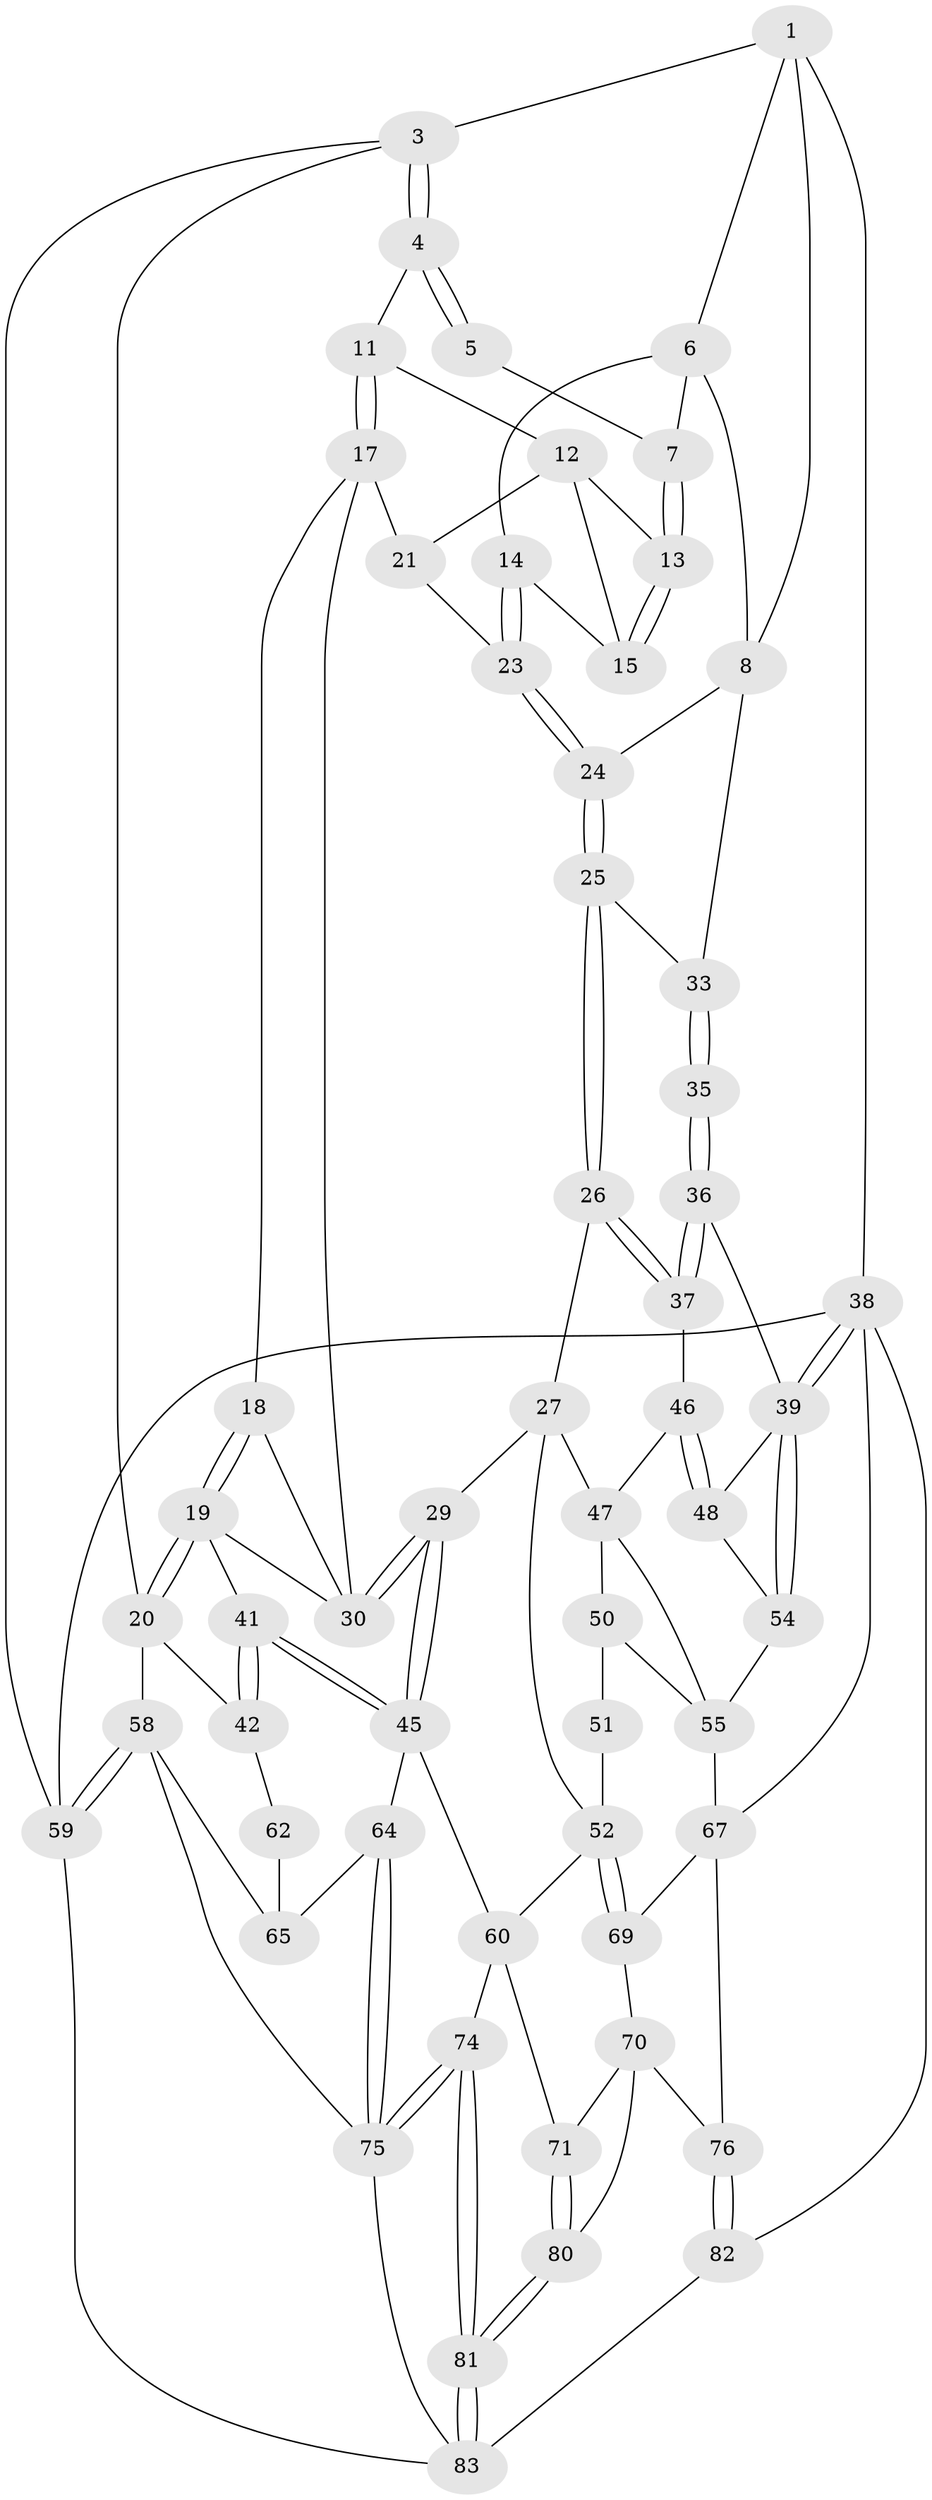 // Generated by graph-tools (version 1.1) at 2025/24/03/03/25 07:24:34]
// undirected, 58 vertices, 128 edges
graph export_dot {
graph [start="1"]
  node [color=gray90,style=filled];
  1 [pos="+0.7867660148337757+0",super="+2"];
  3 [pos="+0+0"];
  4 [pos="+0.07420944877513651+0"];
  5 [pos="+0.630721232769281+0"];
  6 [pos="+0.7206872687244928+0.08674926757527021",super="+10"];
  7 [pos="+0.5184746624118934+0.09992403400381931"];
  8 [pos="+1+0",super="+9"];
  11 [pos="+0.17655815018708973+0"];
  12 [pos="+0.3776265567409563+0.0791008678788908",super="+16"];
  13 [pos="+0.5160319123148827+0.1027386630822196"];
  14 [pos="+0.6214304265892848+0.20816315265996146"];
  15 [pos="+0.5430570405479931+0.1865672059816378"];
  17 [pos="+0.22596924750912611+0.2685676349790743",super="+22"];
  18 [pos="+0.0748229001171176+0.38925118754646626"];
  19 [pos="+0+0.4227774563228925",super="+32"];
  20 [pos="+0+0.4215610876172658",super="+44"];
  21 [pos="+0.4273370112802003+0.35437244281631813"];
  23 [pos="+0.6697344820416714+0.303955751729833"];
  24 [pos="+0.7851517542231036+0.3840890347176773"];
  25 [pos="+0.7852377270411711+0.38903837590472157"];
  26 [pos="+0.7833925385848236+0.39606475101085264"];
  27 [pos="+0.6819048020029862+0.5215117704048245",super="+28"];
  29 [pos="+0.43919596565931535+0.5346640547371173"];
  30 [pos="+0.41817470263867024+0.49181319275109636",super="+31"];
  33 [pos="+1+0.031050144406305945",super="+34"];
  35 [pos="+1+0.4648621259127502"];
  36 [pos="+1+0.5815582104292961"];
  37 [pos="+0.9700804498495235+0.5834331279483376"];
  38 [pos="+1+1",super="+66"];
  39 [pos="+1+1",super="+40"];
  41 [pos="+0.1853254329639498+0.6976989280876964"];
  42 [pos="+0.15925736473812308+0.7019466400823495",super="+43"];
  45 [pos="+0.2039009169587526+0.704620864797351",super="+61"];
  46 [pos="+0.9437889905870931+0.606663150628948"];
  47 [pos="+0.7993502011805104+0.6314324772818042",super="+49"];
  48 [pos="+0.9174244658125602+0.6794143457173832"];
  50 [pos="+0.7787933176875528+0.7216707926525847",super="+57"];
  51 [pos="+0.6314541775112411+0.74498226864747"];
  52 [pos="+0.5775032310148526+0.721221898921988",super="+53"];
  54 [pos="+0.8645380285249376+0.753209605580546"];
  55 [pos="+0.849496386788422+0.7503803663056401",super="+56"];
  58 [pos="+0+0.8154608031274871",super="+79"];
  59 [pos="+0+1"];
  60 [pos="+0.3650305538292474+0.8344558644364783",super="+72"];
  62 [pos="+0.05207024296235774+0.8302283247558885",super="+63"];
  64 [pos="+0.20417260773430163+0.8270440565472433"];
  65 [pos="+0.1268467325796862+0.8740827682486147",super="+68"];
  67 [pos="+0.78177484829258+1",super="+73"];
  69 [pos="+0.5688730627586843+0.7928467173731346"];
  70 [pos="+0.5454810443322866+0.8378431622432877",super="+77"];
  71 [pos="+0.42391297614917883+0.882657765703257"];
  74 [pos="+0.2999723974009013+1"];
  75 [pos="+0.24247317254408096+0.9540120853307219",super="+78"];
  76 [pos="+0.560165128697857+0.9547762565432175"];
  80 [pos="+0.4745561049439048+0.9595789530561648"];
  81 [pos="+0.34608471400207913+1"];
  82 [pos="+0.6961448229156706+1"];
  83 [pos="+0.3452136878331285+1",super="+84"];
  1 -- 6;
  1 -- 8;
  1 -- 3;
  1 -- 38;
  3 -- 4;
  3 -- 4;
  3 -- 20;
  3 -- 59;
  4 -- 5;
  4 -- 5;
  4 -- 11;
  5 -- 7;
  6 -- 7;
  6 -- 14;
  6 -- 8;
  7 -- 13;
  7 -- 13;
  8 -- 33;
  8 -- 24;
  11 -- 12;
  11 -- 17;
  11 -- 17;
  12 -- 13;
  12 -- 21;
  12 -- 15;
  13 -- 15;
  13 -- 15;
  14 -- 15;
  14 -- 23;
  14 -- 23;
  17 -- 18;
  17 -- 21;
  17 -- 30;
  18 -- 19;
  18 -- 19;
  18 -- 30;
  19 -- 20;
  19 -- 20;
  19 -- 41;
  19 -- 30;
  20 -- 58;
  20 -- 42;
  21 -- 23;
  23 -- 24;
  23 -- 24;
  24 -- 25;
  24 -- 25;
  25 -- 26;
  25 -- 26;
  25 -- 33;
  26 -- 27;
  26 -- 37;
  26 -- 37;
  27 -- 47;
  27 -- 29;
  27 -- 52;
  29 -- 30;
  29 -- 30;
  29 -- 45;
  29 -- 45;
  33 -- 35 [weight=2];
  33 -- 35;
  35 -- 36;
  35 -- 36;
  36 -- 37;
  36 -- 37;
  36 -- 39;
  37 -- 46;
  38 -- 39;
  38 -- 39;
  38 -- 59;
  38 -- 82;
  38 -- 67;
  39 -- 54;
  39 -- 54;
  39 -- 48;
  41 -- 42;
  41 -- 42;
  41 -- 45;
  41 -- 45;
  42 -- 62;
  45 -- 64;
  45 -- 60;
  46 -- 47;
  46 -- 48;
  46 -- 48;
  47 -- 50;
  47 -- 55;
  48 -- 54;
  50 -- 51 [weight=2];
  50 -- 55;
  51 -- 52;
  52 -- 69;
  52 -- 69;
  52 -- 60;
  54 -- 55;
  55 -- 67;
  58 -- 59;
  58 -- 59;
  58 -- 65;
  58 -- 75;
  59 -- 83;
  60 -- 74;
  60 -- 71;
  62 -- 65 [weight=2];
  64 -- 65;
  64 -- 75;
  64 -- 75;
  67 -- 76;
  67 -- 69;
  69 -- 70;
  70 -- 71;
  70 -- 80;
  70 -- 76;
  71 -- 80;
  71 -- 80;
  74 -- 75;
  74 -- 75;
  74 -- 81;
  74 -- 81;
  75 -- 83;
  76 -- 82;
  76 -- 82;
  80 -- 81;
  80 -- 81;
  81 -- 83;
  81 -- 83;
  82 -- 83;
}
